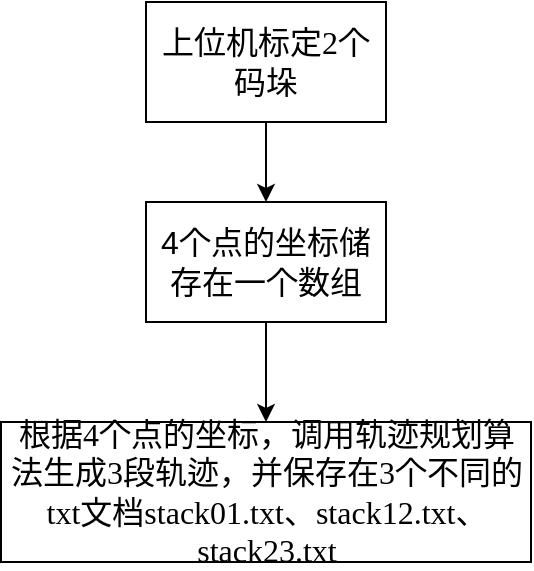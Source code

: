 <mxfile version="18.1.1" type="github">
  <diagram id="WXNsPVBCAV0WKDdDtreC" name="Page-1">
    <mxGraphModel dx="1038" dy="585" grid="1" gridSize="10" guides="1" tooltips="1" connect="1" arrows="1" fold="1" page="1" pageScale="1" pageWidth="827" pageHeight="1169" math="0" shadow="0">
      <root>
        <mxCell id="0" />
        <mxCell id="1" parent="0" />
        <mxCell id="yqJR-jZOG5_7ClnB0Bpq-4" value="" style="edgeStyle=orthogonalEdgeStyle;rounded=0;orthogonalLoop=1;jettySize=auto;html=1;" edge="1" parent="1" source="yqJR-jZOG5_7ClnB0Bpq-1" target="yqJR-jZOG5_7ClnB0Bpq-3">
          <mxGeometry relative="1" as="geometry" />
        </mxCell>
        <mxCell id="yqJR-jZOG5_7ClnB0Bpq-1" value="&lt;span style=&quot;font-size:12.0pt;font-family:等线;&lt;br/&gt;mso-ascii-theme-font:minor-latin;mso-fareast-theme-font:minor-fareast;&lt;br/&gt;mso-hansi-theme-font:minor-latin;mso-bidi-font-family:&amp;quot;Times New Roman&amp;quot;;&lt;br/&gt;mso-bidi-theme-font:minor-bidi;mso-font-kerning:1.0pt;mso-ansi-language:EN-US;&lt;br/&gt;mso-fareast-language:ZH-CN;mso-bidi-language:AR-SA;mso-bidi-font-style:italic&quot;&gt;上位机标定&lt;span lang=&quot;EN-US&quot;&gt;2&lt;/span&gt;个码垛&lt;/span&gt;" style="rounded=0;whiteSpace=wrap;html=1;" vertex="1" parent="1">
          <mxGeometry x="320" y="70" width="120" height="60" as="geometry" />
        </mxCell>
        <mxCell id="yqJR-jZOG5_7ClnB0Bpq-2" value="&lt;span style=&quot;font-size:12.0pt;font-family:等线;&lt;br/&gt;mso-ascii-theme-font:minor-latin;mso-fareast-theme-font:minor-fareast;&lt;br/&gt;mso-hansi-theme-font:minor-latin;mso-bidi-font-family:&amp;quot;Times New Roman&amp;quot;;&lt;br/&gt;mso-bidi-theme-font:minor-bidi;mso-font-kerning:1.0pt;mso-ansi-language:EN-US;&lt;br/&gt;mso-fareast-language:ZH-CN;mso-bidi-language:AR-SA;mso-bidi-font-style:italic&quot;&gt;根据&lt;span lang=&quot;EN-US&quot;&gt;4&lt;/span&gt;个点的坐标，调用轨迹规划算法生成&lt;span lang=&quot;EN-US&quot;&gt;3&lt;/span&gt;段轨迹，并保存在&lt;span lang=&quot;EN-US&quot;&gt;3&lt;/span&gt;个不同的&lt;span lang=&quot;EN-US&quot;&gt;txt&lt;/span&gt;文档&lt;span lang=&quot;EN-US&quot;&gt;stack01.txt&lt;/span&gt;、&lt;span lang=&quot;EN-US&quot;&gt;stack12.txt&lt;/span&gt;、&lt;span lang=&quot;EN-US&quot;&gt;stack23.txt&lt;/span&gt;&lt;/span&gt;" style="rounded=0;whiteSpace=wrap;html=1;" vertex="1" parent="1">
          <mxGeometry x="247.5" y="280" width="265" height="70" as="geometry" />
        </mxCell>
        <mxCell id="yqJR-jZOG5_7ClnB0Bpq-5" value="" style="edgeStyle=orthogonalEdgeStyle;rounded=0;orthogonalLoop=1;jettySize=auto;html=1;" edge="1" parent="1" source="yqJR-jZOG5_7ClnB0Bpq-3" target="yqJR-jZOG5_7ClnB0Bpq-2">
          <mxGeometry relative="1" as="geometry" />
        </mxCell>
        <mxCell id="yqJR-jZOG5_7ClnB0Bpq-3" value="&lt;span style=&quot;font-size:12.0pt;font-family:&lt;br/&gt;等线;mso-ascii-theme-font:minor-latin;mso-fareast-theme-font:minor-fareast;&lt;br/&gt;mso-hansi-theme-font:minor-latin;mso-bidi-font-family:&amp;quot;Times New Roman&amp;quot;;&lt;br/&gt;mso-bidi-theme-font:minor-bidi;mso-font-kerning:1.0pt;mso-ansi-language:EN-US;&lt;br/&gt;mso-fareast-language:ZH-CN;mso-bidi-language:AR-SA;mso-bidi-font-style:italic&quot; lang=&quot;EN-US&quot;&gt;4&lt;/span&gt;&lt;span style=&quot;font-size:12.0pt;font-family:等线;mso-ascii-theme-font:minor-latin;&lt;br/&gt;mso-fareast-theme-font:minor-fareast;mso-hansi-theme-font:minor-latin;&lt;br/&gt;mso-bidi-font-family:&amp;quot;Times New Roman&amp;quot;;mso-bidi-theme-font:minor-bidi;&lt;br/&gt;mso-font-kerning:1.0pt;mso-ansi-language:EN-US;mso-fareast-language:ZH-CN;&lt;br/&gt;mso-bidi-language:AR-SA;mso-bidi-font-style:italic&quot;&gt;个点的坐标储存在一个数组&lt;/span&gt;" style="rounded=0;whiteSpace=wrap;html=1;" vertex="1" parent="1">
          <mxGeometry x="320" y="170" width="120" height="60" as="geometry" />
        </mxCell>
      </root>
    </mxGraphModel>
  </diagram>
</mxfile>
